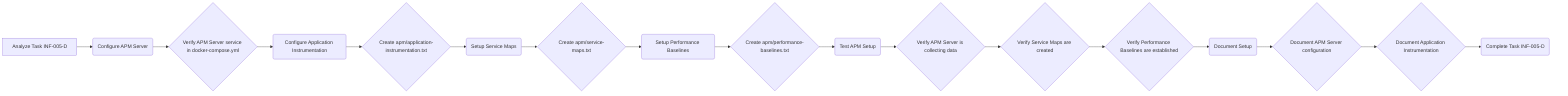 graph LR
    A[Analyze Task INF-005-D] --> B(Configure APM Server);
    B --> C{Verify APM Server service in docker-compose.yml};
    C --> D(Configure Application Instrumentation);
    D --> E{Create apm/application-instrumentation.txt};
    E --> F(Setup Service Maps);
    F --> G{Create apm/service-maps.txt};
    G --> H(Setup Performance Baselines);
    H --> I{Create apm/performance-baselines.txt};
    I --> J(Test APM Setup);
    J --> K{Verify APM Server is collecting data};
    K --> L{Verify Service Maps are created};
    L --> M{Verify Performance Baselines are established};
    M --> N(Document Setup);
    N --> O{Document APM Server configuration};
    O --> P{Document Application Instrumentation};
    P --> Q(Complete Task INF-005-D);